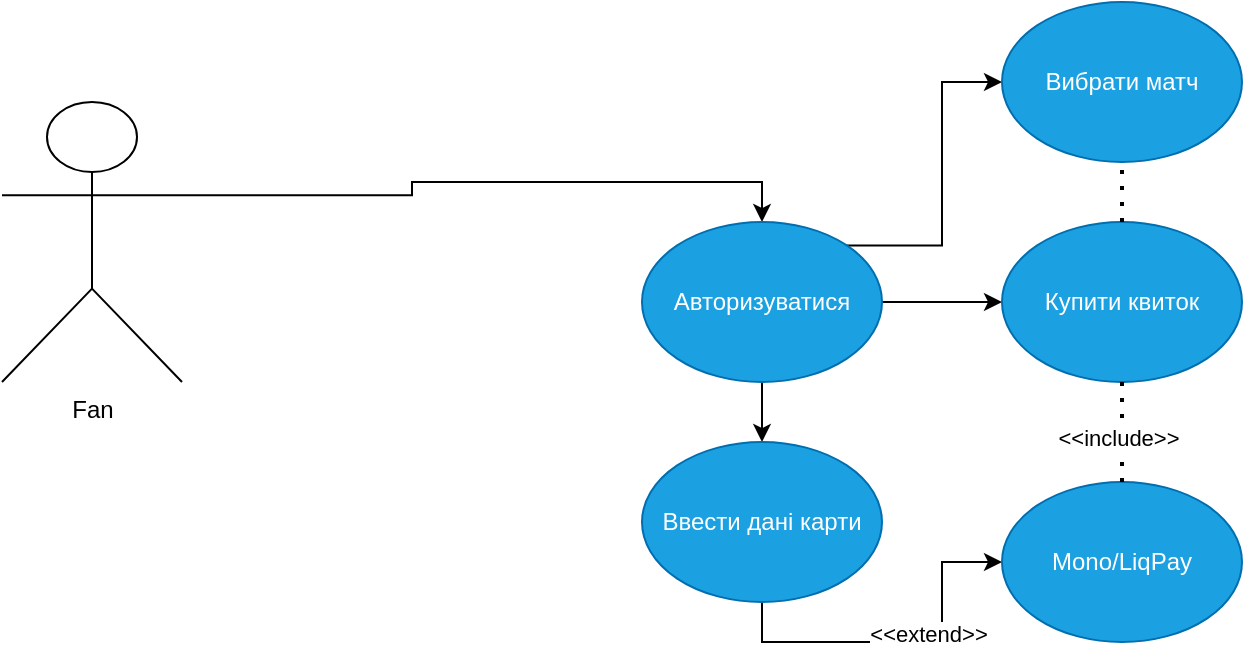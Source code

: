<mxfile version="26.2.14">
  <diagram name="Сторінка-1" id="pGhmv_OhXcWUFMXPGKny">
    <mxGraphModel dx="1034" dy="536" grid="1" gridSize="10" guides="1" tooltips="1" connect="1" arrows="1" fold="1" page="1" pageScale="1" pageWidth="827" pageHeight="1169" math="0" shadow="0">
      <root>
        <mxCell id="0" />
        <mxCell id="1" parent="0" />
        <mxCell id="2uwHAYvP6VG0RAbxjRP3-1" style="edgeStyle=orthogonalEdgeStyle;rounded=0;orthogonalLoop=1;jettySize=auto;html=1;exitX=1;exitY=0.333;exitDx=0;exitDy=0;exitPerimeter=0;entryX=0.5;entryY=0;entryDx=0;entryDy=0;" edge="1" parent="1" source="ae0fMmM2awN7uDDBGkP6-1" target="ae0fMmM2awN7uDDBGkP6-5">
          <mxGeometry relative="1" as="geometry" />
        </mxCell>
        <mxCell id="ae0fMmM2awN7uDDBGkP6-1" value="Fan&lt;div&gt;&lt;br&gt;&lt;/div&gt;" style="shape=umlActor;verticalLabelPosition=bottom;verticalAlign=top;html=1;outlineConnect=0;" parent="1" vertex="1">
          <mxGeometry x="150" y="180" width="90" height="140" as="geometry" />
        </mxCell>
        <mxCell id="ae0fMmM2awN7uDDBGkP6-8" style="edgeStyle=orthogonalEdgeStyle;rounded=0;orthogonalLoop=1;jettySize=auto;html=1;exitX=0.5;exitY=1;exitDx=0;exitDy=0;" parent="1" source="ae0fMmM2awN7uDDBGkP6-5" target="ae0fMmM2awN7uDDBGkP6-7" edge="1">
          <mxGeometry relative="1" as="geometry" />
        </mxCell>
        <mxCell id="ae0fMmM2awN7uDDBGkP6-17" style="edgeStyle=orthogonalEdgeStyle;rounded=0;orthogonalLoop=1;jettySize=auto;html=1;exitX=1;exitY=0;exitDx=0;exitDy=0;entryX=0;entryY=0.5;entryDx=0;entryDy=0;" parent="1" source="ae0fMmM2awN7uDDBGkP6-5" target="ae0fMmM2awN7uDDBGkP6-9" edge="1">
          <mxGeometry relative="1" as="geometry" />
        </mxCell>
        <mxCell id="ae0fMmM2awN7uDDBGkP6-18" style="edgeStyle=orthogonalEdgeStyle;rounded=0;orthogonalLoop=1;jettySize=auto;html=1;exitX=1;exitY=0.5;exitDx=0;exitDy=0;" parent="1" source="ae0fMmM2awN7uDDBGkP6-5" target="ae0fMmM2awN7uDDBGkP6-10" edge="1">
          <mxGeometry relative="1" as="geometry" />
        </mxCell>
        <mxCell id="ae0fMmM2awN7uDDBGkP6-5" value="Авторизуватися" style="ellipse;whiteSpace=wrap;html=1;fillColor=#1ba1e2;fontColor=#ffffff;strokeColor=#006EAF;" parent="1" vertex="1">
          <mxGeometry x="470" y="240" width="120" height="80" as="geometry" />
        </mxCell>
        <mxCell id="ae0fMmM2awN7uDDBGkP6-12" style="edgeStyle=orthogonalEdgeStyle;rounded=0;orthogonalLoop=1;jettySize=auto;html=1;exitX=0.5;exitY=1;exitDx=0;exitDy=0;" parent="1" source="ae0fMmM2awN7uDDBGkP6-7" target="ae0fMmM2awN7uDDBGkP6-11" edge="1">
          <mxGeometry relative="1" as="geometry" />
        </mxCell>
        <mxCell id="ae0fMmM2awN7uDDBGkP6-13" value="&amp;lt;&amp;lt;extend&amp;gt;&amp;gt;" style="edgeLabel;html=1;align=center;verticalAlign=middle;resizable=0;points=[];" parent="ae0fMmM2awN7uDDBGkP6-12" vertex="1" connectable="0">
          <mxGeometry x="0.147" y="4" relative="1" as="geometry">
            <mxPoint as="offset" />
          </mxGeometry>
        </mxCell>
        <mxCell id="ae0fMmM2awN7uDDBGkP6-7" value="Ввести дані карти" style="ellipse;whiteSpace=wrap;html=1;fillColor=#1ba1e2;fontColor=#ffffff;strokeColor=#006EAF;" parent="1" vertex="1">
          <mxGeometry x="470" y="350" width="120" height="80" as="geometry" />
        </mxCell>
        <mxCell id="ae0fMmM2awN7uDDBGkP6-9" value="Вибрати матч" style="ellipse;whiteSpace=wrap;html=1;fillColor=#1ba1e2;fontColor=#ffffff;strokeColor=#006EAF;" parent="1" vertex="1">
          <mxGeometry x="650" y="130" width="120" height="80" as="geometry" />
        </mxCell>
        <mxCell id="ae0fMmM2awN7uDDBGkP6-10" value="Купити квиток" style="ellipse;whiteSpace=wrap;html=1;fillColor=#1ba1e2;fontColor=#ffffff;strokeColor=#006EAF;" parent="1" vertex="1">
          <mxGeometry x="650" y="240" width="120" height="80" as="geometry" />
        </mxCell>
        <mxCell id="ae0fMmM2awN7uDDBGkP6-11" value="Mono/LiqPay" style="ellipse;whiteSpace=wrap;html=1;fillColor=#1ba1e2;fontColor=#ffffff;strokeColor=#006EAF;" parent="1" vertex="1">
          <mxGeometry x="650" y="370" width="120" height="80" as="geometry" />
        </mxCell>
        <mxCell id="ae0fMmM2awN7uDDBGkP6-14" value="" style="endArrow=none;dashed=1;html=1;dashPattern=1 3;strokeWidth=2;rounded=0;entryX=0.5;entryY=1;entryDx=0;entryDy=0;exitX=0.5;exitY=0;exitDx=0;exitDy=0;" parent="1" source="ae0fMmM2awN7uDDBGkP6-10" target="ae0fMmM2awN7uDDBGkP6-9" edge="1">
          <mxGeometry width="50" height="50" relative="1" as="geometry">
            <mxPoint x="390" y="310" as="sourcePoint" />
            <mxPoint x="440" y="260" as="targetPoint" />
          </mxGeometry>
        </mxCell>
        <mxCell id="ae0fMmM2awN7uDDBGkP6-15" value="" style="endArrow=none;dashed=1;html=1;dashPattern=1 3;strokeWidth=2;rounded=0;entryX=0.5;entryY=1;entryDx=0;entryDy=0;exitX=0.5;exitY=0;exitDx=0;exitDy=0;" parent="1" source="ae0fMmM2awN7uDDBGkP6-11" target="ae0fMmM2awN7uDDBGkP6-10" edge="1">
          <mxGeometry width="50" height="50" relative="1" as="geometry">
            <mxPoint x="690" y="380" as="sourcePoint" />
            <mxPoint x="740" y="330" as="targetPoint" />
          </mxGeometry>
        </mxCell>
        <mxCell id="ae0fMmM2awN7uDDBGkP6-16" value="&amp;lt;&amp;lt;include&amp;gt;&amp;gt;" style="edgeLabel;html=1;align=center;verticalAlign=middle;resizable=0;points=[];" parent="ae0fMmM2awN7uDDBGkP6-15" vertex="1" connectable="0">
          <mxGeometry x="-0.12" y="2" relative="1" as="geometry">
            <mxPoint as="offset" />
          </mxGeometry>
        </mxCell>
      </root>
    </mxGraphModel>
  </diagram>
</mxfile>

